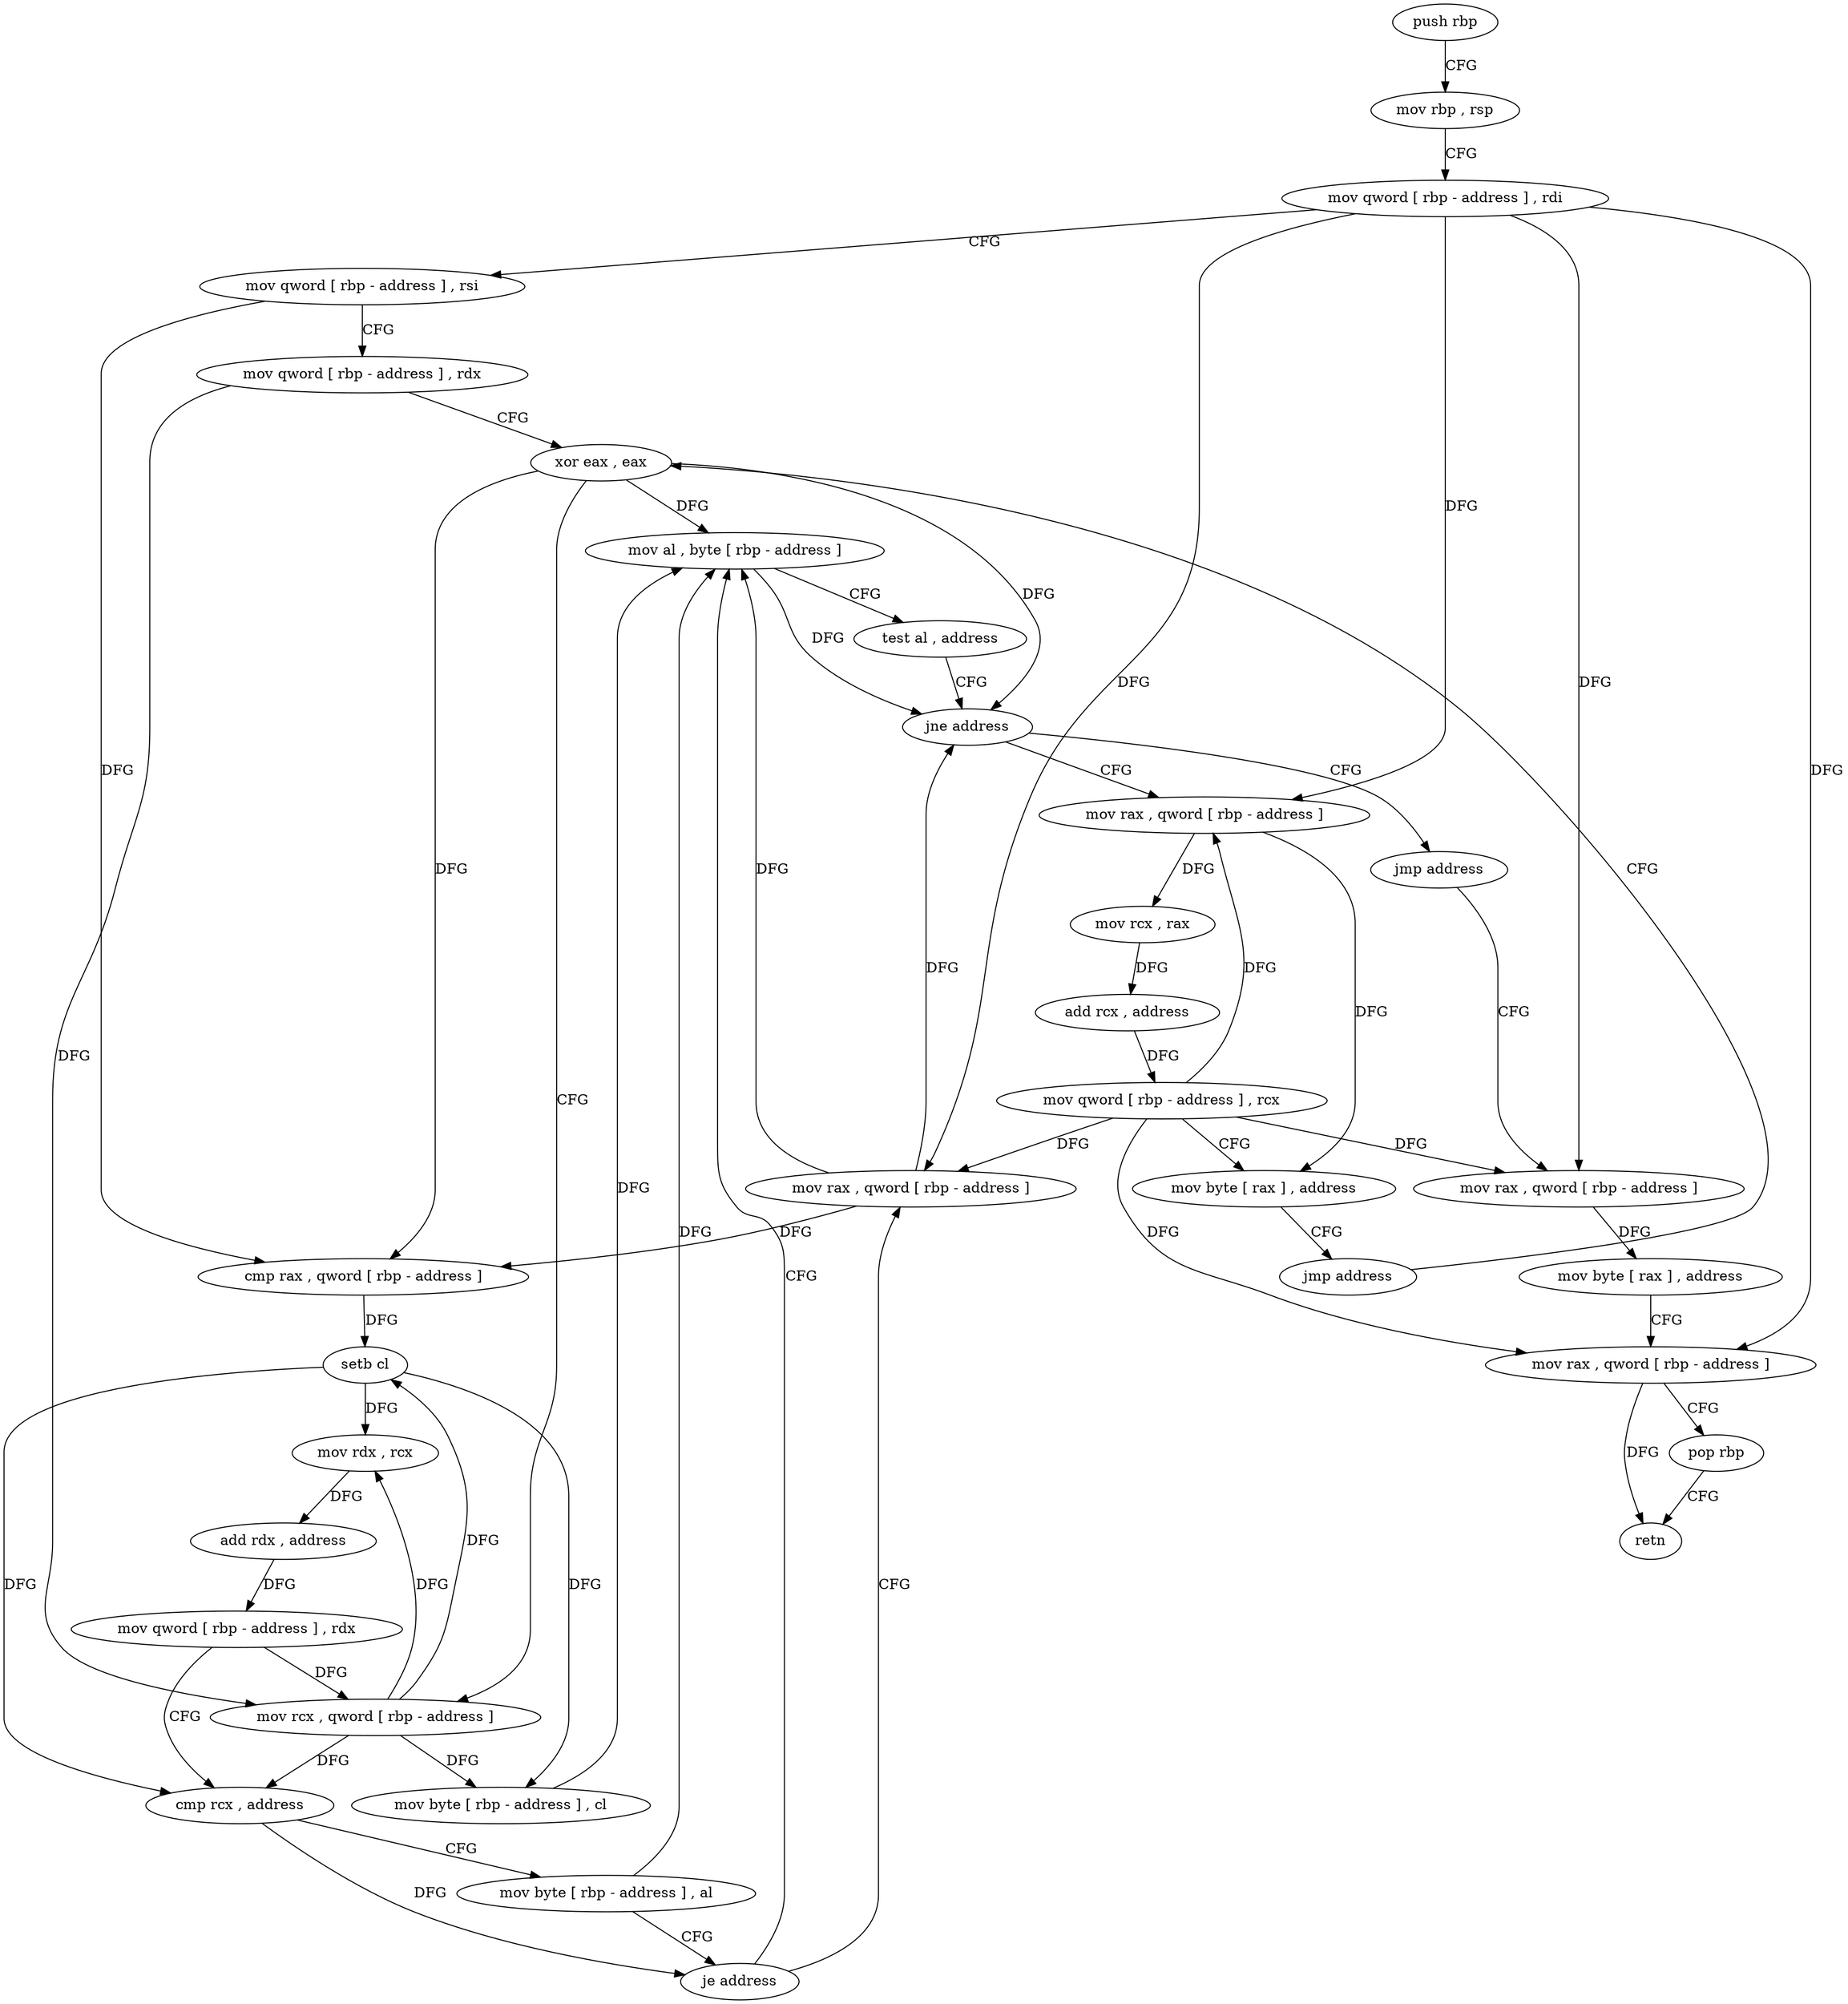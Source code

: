 digraph "func" {
"4288832" [label = "push rbp" ]
"4288833" [label = "mov rbp , rsp" ]
"4288836" [label = "mov qword [ rbp - address ] , rdi" ]
"4288840" [label = "mov qword [ rbp - address ] , rsi" ]
"4288844" [label = "mov qword [ rbp - address ] , rdx" ]
"4288848" [label = "xor eax , eax" ]
"4288895" [label = "mov al , byte [ rbp - address ]" ]
"4288898" [label = "test al , address" ]
"4288900" [label = "jne address" ]
"4288911" [label = "mov rax , qword [ rbp - address ]" ]
"4288906" [label = "jmp address" ]
"4288881" [label = "mov rax , qword [ rbp - address ]" ]
"4288885" [label = "cmp rax , qword [ rbp - address ]" ]
"4288889" [label = "setb cl" ]
"4288892" [label = "mov byte [ rbp - address ] , cl" ]
"4288915" [label = "mov rcx , rax" ]
"4288918" [label = "add rcx , address" ]
"4288925" [label = "mov qword [ rbp - address ] , rcx" ]
"4288929" [label = "mov byte [ rax ] , address" ]
"4288932" [label = "jmp address" ]
"4288937" [label = "mov rax , qword [ rbp - address ]" ]
"4288850" [label = "mov rcx , qword [ rbp - address ]" ]
"4288854" [label = "mov rdx , rcx" ]
"4288857" [label = "add rdx , address" ]
"4288864" [label = "mov qword [ rbp - address ] , rdx" ]
"4288868" [label = "cmp rcx , address" ]
"4288872" [label = "mov byte [ rbp - address ] , al" ]
"4288875" [label = "je address" ]
"4288941" [label = "mov byte [ rax ] , address" ]
"4288944" [label = "mov rax , qword [ rbp - address ]" ]
"4288948" [label = "pop rbp" ]
"4288949" [label = "retn" ]
"4288832" -> "4288833" [ label = "CFG" ]
"4288833" -> "4288836" [ label = "CFG" ]
"4288836" -> "4288840" [ label = "CFG" ]
"4288836" -> "4288881" [ label = "DFG" ]
"4288836" -> "4288911" [ label = "DFG" ]
"4288836" -> "4288937" [ label = "DFG" ]
"4288836" -> "4288944" [ label = "DFG" ]
"4288840" -> "4288844" [ label = "CFG" ]
"4288840" -> "4288885" [ label = "DFG" ]
"4288844" -> "4288848" [ label = "CFG" ]
"4288844" -> "4288850" [ label = "DFG" ]
"4288848" -> "4288850" [ label = "CFG" ]
"4288848" -> "4288895" [ label = "DFG" ]
"4288848" -> "4288900" [ label = "DFG" ]
"4288848" -> "4288885" [ label = "DFG" ]
"4288895" -> "4288898" [ label = "CFG" ]
"4288895" -> "4288900" [ label = "DFG" ]
"4288898" -> "4288900" [ label = "CFG" ]
"4288900" -> "4288911" [ label = "CFG" ]
"4288900" -> "4288906" [ label = "CFG" ]
"4288911" -> "4288915" [ label = "DFG" ]
"4288911" -> "4288929" [ label = "DFG" ]
"4288906" -> "4288937" [ label = "CFG" ]
"4288881" -> "4288885" [ label = "DFG" ]
"4288881" -> "4288900" [ label = "DFG" ]
"4288881" -> "4288895" [ label = "DFG" ]
"4288885" -> "4288889" [ label = "DFG" ]
"4288889" -> "4288892" [ label = "DFG" ]
"4288889" -> "4288854" [ label = "DFG" ]
"4288889" -> "4288868" [ label = "DFG" ]
"4288892" -> "4288895" [ label = "DFG" ]
"4288915" -> "4288918" [ label = "DFG" ]
"4288918" -> "4288925" [ label = "DFG" ]
"4288925" -> "4288929" [ label = "CFG" ]
"4288925" -> "4288881" [ label = "DFG" ]
"4288925" -> "4288911" [ label = "DFG" ]
"4288925" -> "4288937" [ label = "DFG" ]
"4288925" -> "4288944" [ label = "DFG" ]
"4288929" -> "4288932" [ label = "CFG" ]
"4288932" -> "4288848" [ label = "CFG" ]
"4288937" -> "4288941" [ label = "DFG" ]
"4288850" -> "4288854" [ label = "DFG" ]
"4288850" -> "4288868" [ label = "DFG" ]
"4288850" -> "4288889" [ label = "DFG" ]
"4288850" -> "4288892" [ label = "DFG" ]
"4288854" -> "4288857" [ label = "DFG" ]
"4288857" -> "4288864" [ label = "DFG" ]
"4288864" -> "4288868" [ label = "CFG" ]
"4288864" -> "4288850" [ label = "DFG" ]
"4288868" -> "4288872" [ label = "CFG" ]
"4288868" -> "4288875" [ label = "DFG" ]
"4288872" -> "4288875" [ label = "CFG" ]
"4288872" -> "4288895" [ label = "DFG" ]
"4288875" -> "4288895" [ label = "CFG" ]
"4288875" -> "4288881" [ label = "CFG" ]
"4288941" -> "4288944" [ label = "CFG" ]
"4288944" -> "4288948" [ label = "CFG" ]
"4288944" -> "4288949" [ label = "DFG" ]
"4288948" -> "4288949" [ label = "CFG" ]
}
